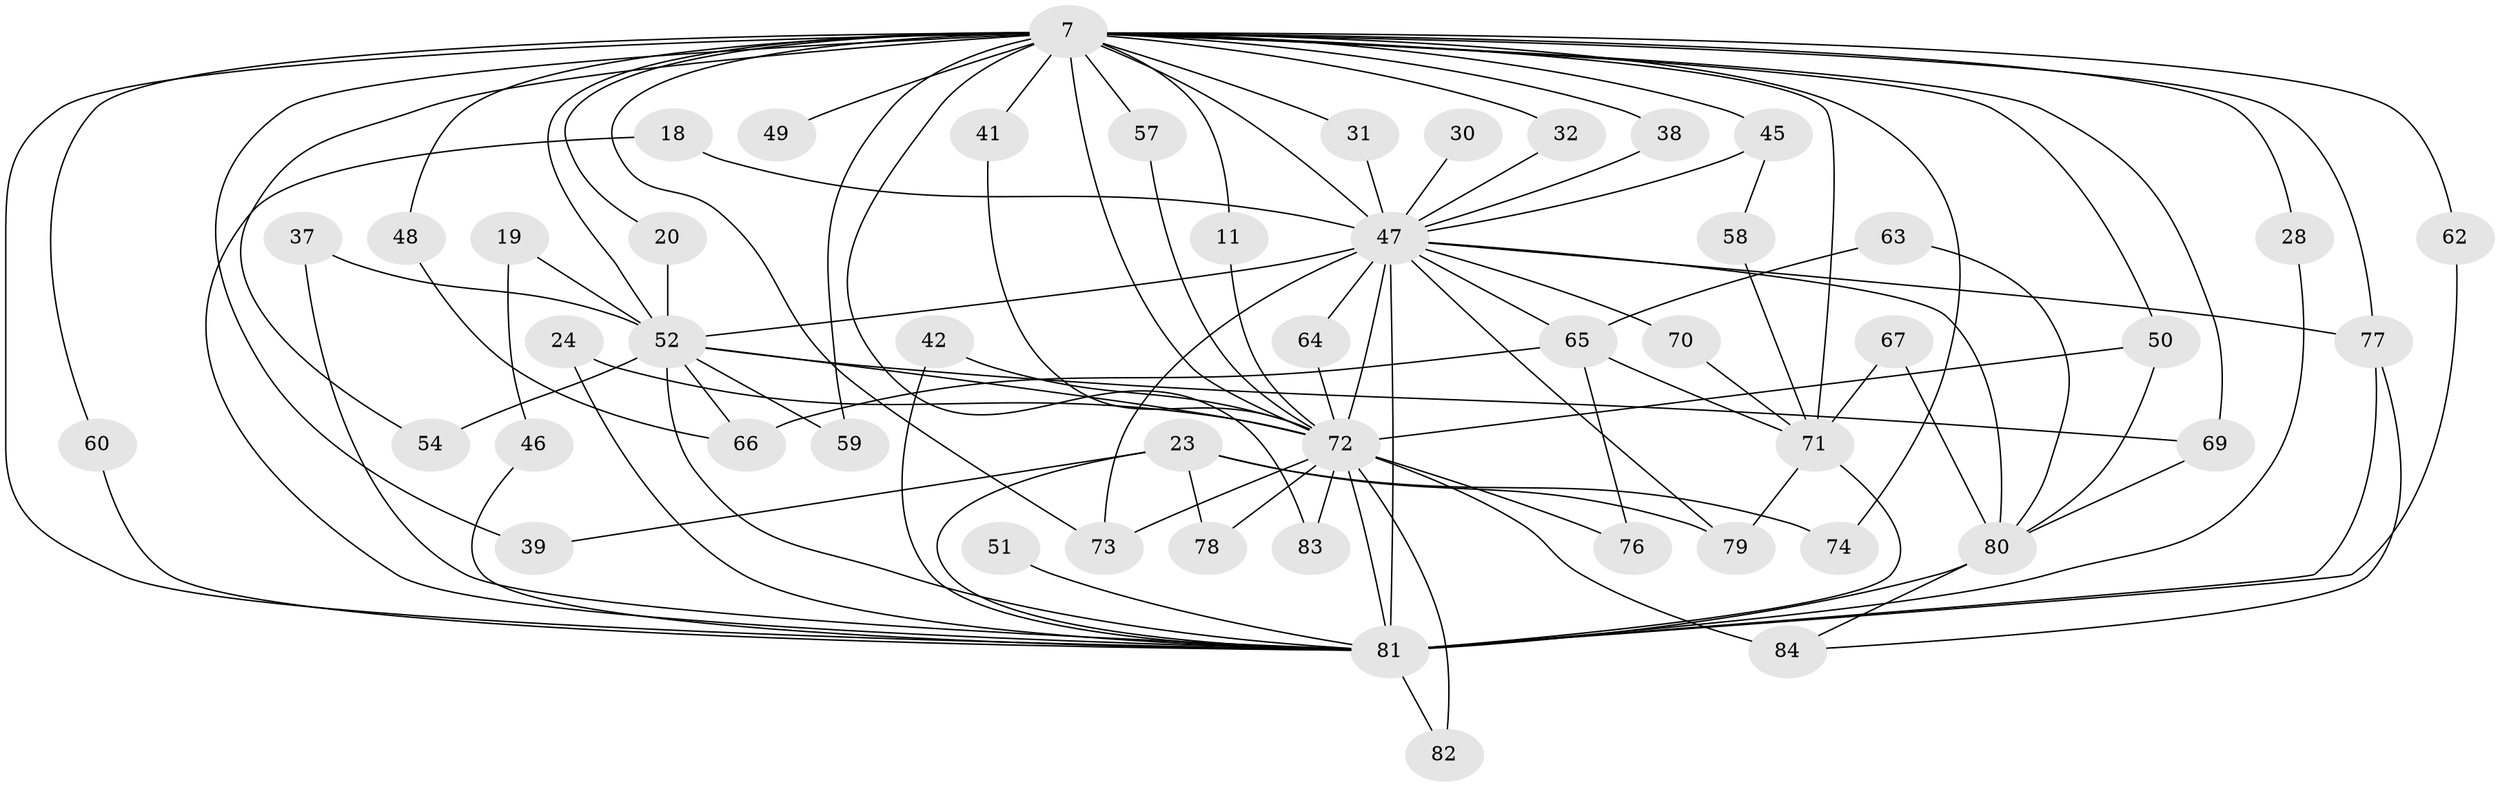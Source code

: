 // original degree distribution, {20: 0.023809523809523808, 17: 0.011904761904761904, 15: 0.011904761904761904, 25: 0.011904761904761904, 16: 0.023809523809523808, 23: 0.011904761904761904, 14: 0.011904761904761904, 22: 0.011904761904761904, 2: 0.5714285714285714, 8: 0.011904761904761904, 4: 0.09523809523809523, 3: 0.15476190476190477, 6: 0.03571428571428571, 5: 0.011904761904761904}
// Generated by graph-tools (version 1.1) at 2025/49/03/04/25 21:49:00]
// undirected, 50 vertices, 101 edges
graph export_dot {
graph [start="1"]
  node [color=gray90,style=filled];
  7 [super="+5"];
  11;
  18;
  19;
  20;
  23;
  24;
  28;
  30;
  31;
  32;
  37 [super="+17"];
  38;
  39;
  41;
  42;
  45 [super="+15"];
  46;
  47 [super="+26+4"];
  48;
  49;
  50 [super="+33"];
  51;
  52 [super="+21+9"];
  54;
  57;
  58;
  59;
  60;
  62;
  63;
  64;
  65 [super="+35"];
  66 [super="+36"];
  67;
  69 [super="+44"];
  70;
  71 [super="+25+53"];
  72 [super="+13+6"];
  73 [super="+27+55"];
  74;
  76;
  77 [super="+61"];
  78;
  79 [super="+34"];
  80 [super="+56+40+16"];
  81 [super="+75+68+10"];
  82;
  83;
  84 [super="+43"];
  7 -- 11;
  7 -- 20;
  7 -- 38;
  7 -- 39;
  7 -- 48;
  7 -- 49 [weight=2];
  7 -- 59;
  7 -- 60;
  7 -- 62;
  7 -- 45;
  7 -- 71 [weight=4];
  7 -- 74;
  7 -- 83;
  7 -- 28;
  7 -- 31;
  7 -- 32;
  7 -- 41;
  7 -- 50;
  7 -- 52 [weight=5];
  7 -- 54;
  7 -- 57;
  7 -- 72 [weight=4];
  7 -- 69;
  7 -- 81 [weight=5];
  7 -- 47 [weight=5];
  7 -- 73;
  7 -- 77;
  11 -- 72;
  18 -- 47;
  18 -- 81;
  19 -- 46;
  19 -- 52 [weight=2];
  20 -- 52;
  23 -- 39;
  23 -- 74;
  23 -- 78;
  23 -- 79;
  23 -- 81 [weight=2];
  24 -- 72;
  24 -- 81;
  28 -- 81;
  30 -- 47 [weight=2];
  31 -- 47;
  32 -- 47;
  37 -- 52;
  37 -- 81 [weight=2];
  38 -- 47;
  41 -- 72;
  42 -- 72;
  42 -- 81;
  45 -- 58;
  45 -- 47 [weight=2];
  46 -- 81;
  47 -- 52 [weight=6];
  47 -- 64;
  47 -- 65 [weight=2];
  47 -- 70;
  47 -- 72 [weight=4];
  47 -- 73 [weight=2];
  47 -- 79;
  47 -- 80;
  47 -- 81 [weight=5];
  47 -- 77;
  48 -- 66;
  50 -- 72;
  50 -- 80;
  51 -- 81 [weight=2];
  52 -- 66 [weight=2];
  52 -- 69;
  52 -- 72 [weight=5];
  52 -- 54;
  52 -- 59;
  52 -- 81 [weight=4];
  57 -- 72;
  58 -- 71;
  60 -- 81;
  62 -- 81;
  63 -- 65;
  63 -- 80;
  64 -- 72;
  65 -- 66;
  65 -- 71;
  65 -- 76;
  67 -- 71;
  67 -- 80;
  69 -- 80;
  70 -- 71;
  71 -- 79;
  71 -- 81;
  72 -- 78;
  72 -- 76;
  72 -- 82;
  72 -- 83;
  72 -- 84 [weight=2];
  72 -- 81 [weight=5];
  72 -- 73;
  77 -- 81;
  77 -- 84;
  80 -- 84;
  80 -- 81 [weight=7];
  81 -- 82;
}
